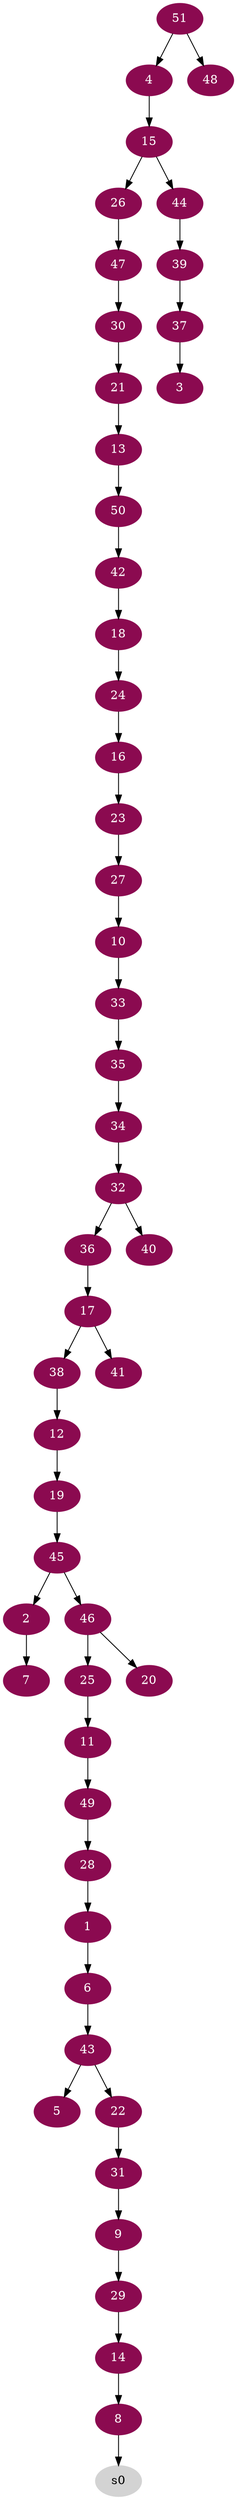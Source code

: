 digraph G {
node [color=deeppink4, style=filled, fontcolor=white];
28 -> 1;
45 -> 2;
37 -> 3;
51 -> 4;
43 -> 5;
1 -> 6;
2 -> 7;
14 -> 8;
31 -> 9;
27 -> 10;
25 -> 11;
38 -> 12;
21 -> 13;
29 -> 14;
4 -> 15;
24 -> 16;
36 -> 17;
42 -> 18;
12 -> 19;
46 -> 20;
30 -> 21;
43 -> 22;
16 -> 23;
18 -> 24;
46 -> 25;
15 -> 26;
23 -> 27;
49 -> 28;
9 -> 29;
47 -> 30;
22 -> 31;
34 -> 32;
10 -> 33;
35 -> 34;
33 -> 35;
32 -> 36;
39 -> 37;
17 -> 38;
44 -> 39;
32 -> 40;
17 -> 41;
50 -> 42;
6 -> 43;
15 -> 44;
19 -> 45;
45 -> 46;
26 -> 47;
51 -> 48;
11 -> 49;
13 -> 50;
node [color=lightgrey, style=filled, fontcolor=black];
8 -> s0;
}
